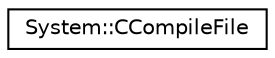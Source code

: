 digraph G
{
  edge [fontname="Helvetica",fontsize="10",labelfontname="Helvetica",labelfontsize="10"];
  node [fontname="Helvetica",fontsize="10",shape=record];
  rankdir="LR";
  Node1 [label="System::CCompileFile",height=0.2,width=0.4,color="black", fillcolor="white", style="filled",URL="$class_system_1_1_c_compile_file.html"];
}
